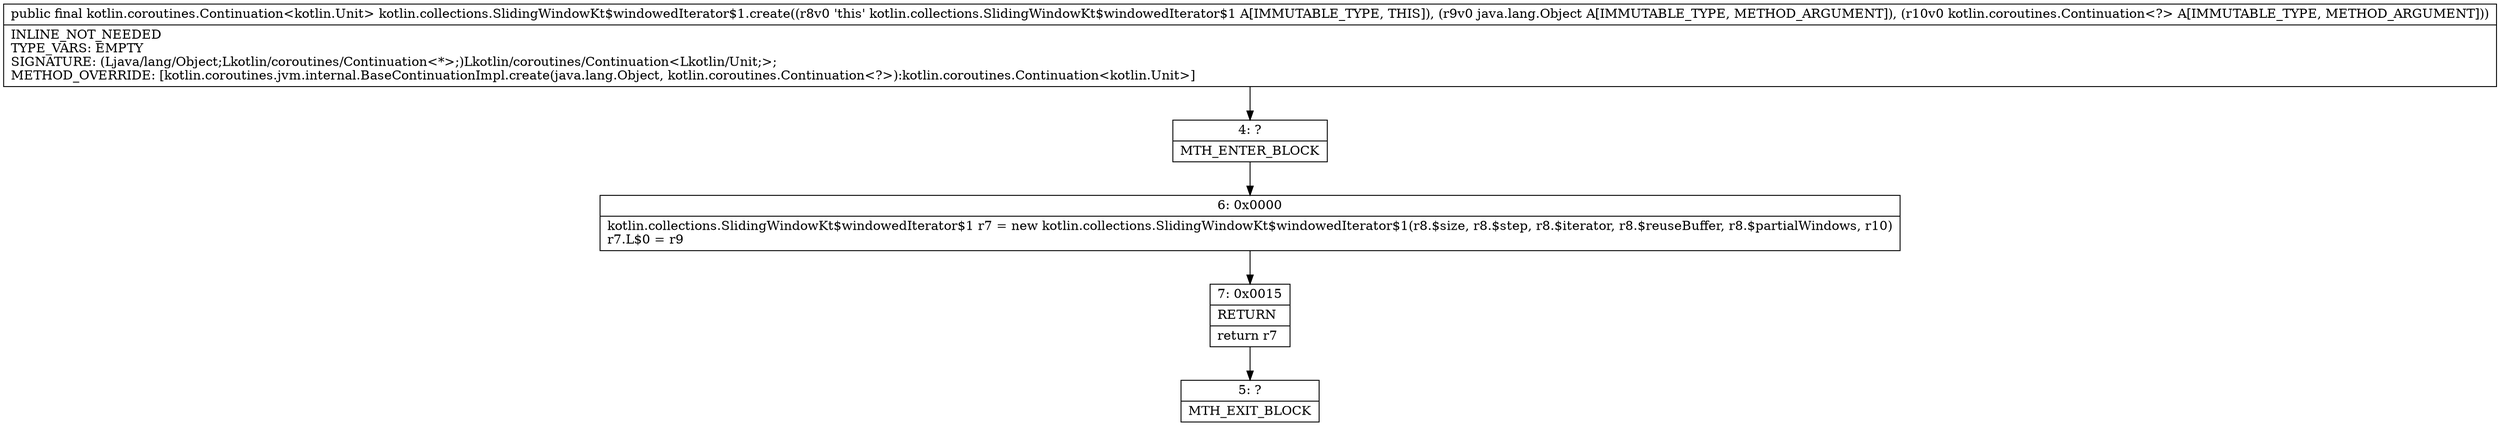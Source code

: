 digraph "CFG forkotlin.collections.SlidingWindowKt$windowedIterator$1.create(Ljava\/lang\/Object;Lkotlin\/coroutines\/Continuation;)Lkotlin\/coroutines\/Continuation;" {
Node_4 [shape=record,label="{4\:\ ?|MTH_ENTER_BLOCK\l}"];
Node_6 [shape=record,label="{6\:\ 0x0000|kotlin.collections.SlidingWindowKt$windowedIterator$1 r7 = new kotlin.collections.SlidingWindowKt$windowedIterator$1(r8.$size, r8.$step, r8.$iterator, r8.$reuseBuffer, r8.$partialWindows, r10)\lr7.L$0 = r9\l}"];
Node_7 [shape=record,label="{7\:\ 0x0015|RETURN\l|return r7\l}"];
Node_5 [shape=record,label="{5\:\ ?|MTH_EXIT_BLOCK\l}"];
MethodNode[shape=record,label="{public final kotlin.coroutines.Continuation\<kotlin.Unit\> kotlin.collections.SlidingWindowKt$windowedIterator$1.create((r8v0 'this' kotlin.collections.SlidingWindowKt$windowedIterator$1 A[IMMUTABLE_TYPE, THIS]), (r9v0 java.lang.Object A[IMMUTABLE_TYPE, METHOD_ARGUMENT]), (r10v0 kotlin.coroutines.Continuation\<?\> A[IMMUTABLE_TYPE, METHOD_ARGUMENT]))  | INLINE_NOT_NEEDED\lTYPE_VARS: EMPTY\lSIGNATURE: (Ljava\/lang\/Object;Lkotlin\/coroutines\/Continuation\<*\>;)Lkotlin\/coroutines\/Continuation\<Lkotlin\/Unit;\>;\lMETHOD_OVERRIDE: [kotlin.coroutines.jvm.internal.BaseContinuationImpl.create(java.lang.Object, kotlin.coroutines.Continuation\<?\>):kotlin.coroutines.Continuation\<kotlin.Unit\>]\l}"];
MethodNode -> Node_4;Node_4 -> Node_6;
Node_6 -> Node_7;
Node_7 -> Node_5;
}

